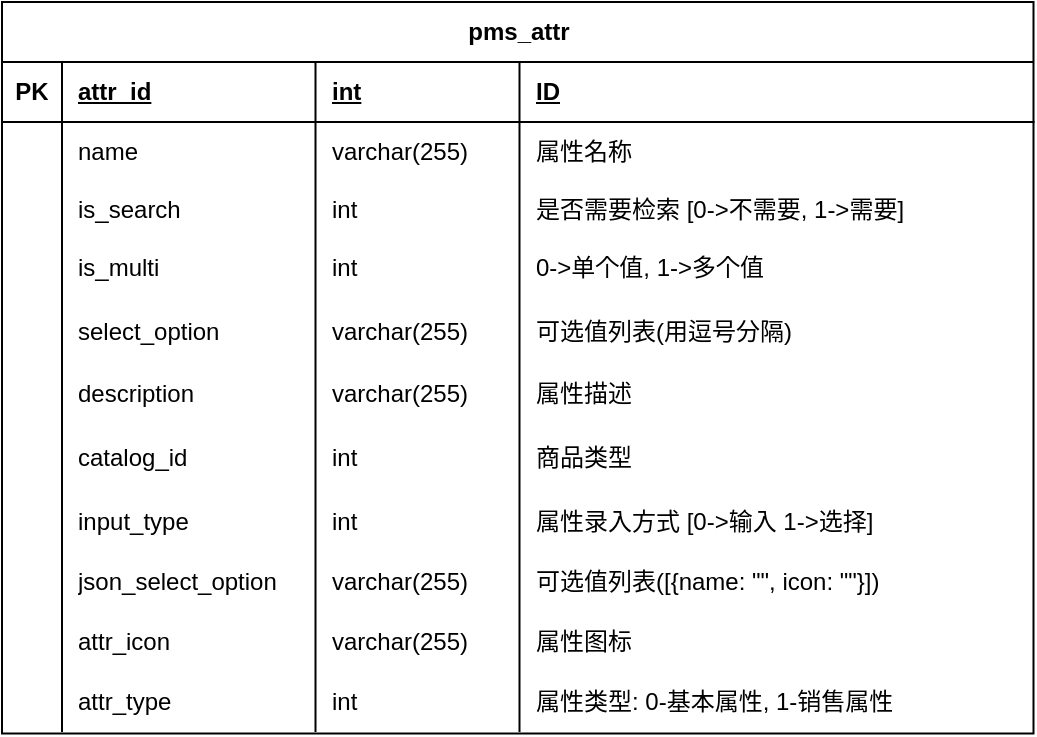 <mxfile version="21.0.2" type="github">
  <diagram name="第 1 页" id="X2mEdy_OHcw_rc2XmQ94">
    <mxGraphModel dx="1706" dy="659" grid="0" gridSize="10" guides="1" tooltips="1" connect="1" arrows="1" fold="1" page="0" pageScale="1" pageWidth="827" pageHeight="1169" math="0" shadow="0">
      <root>
        <mxCell id="0" />
        <mxCell id="1" parent="0" />
        <mxCell id="qGVZrhXWKXsiUxbQDohF-6" value="pms_attr" style="shape=table;startSize=30;container=1;collapsible=1;childLayout=tableLayout;fixedRows=1;rowLines=0;fontStyle=1;align=center;resizeLast=1;html=1;" parent="1" vertex="1">
          <mxGeometry x="-13" y="269" width="515.75" height="365.75" as="geometry" />
        </mxCell>
        <mxCell id="qGVZrhXWKXsiUxbQDohF-7" value="" style="shape=tableRow;horizontal=0;startSize=0;swimlaneHead=0;swimlaneBody=0;fillColor=none;collapsible=0;dropTarget=0;points=[[0,0.5],[1,0.5]];portConstraint=eastwest;top=0;left=0;right=0;bottom=1;" parent="qGVZrhXWKXsiUxbQDohF-6" vertex="1">
          <mxGeometry y="30" width="515.75" height="30" as="geometry" />
        </mxCell>
        <mxCell id="qGVZrhXWKXsiUxbQDohF-8" value="PK" style="shape=partialRectangle;connectable=0;fillColor=none;top=0;left=0;bottom=0;right=0;fontStyle=1;overflow=hidden;whiteSpace=wrap;html=1;" parent="qGVZrhXWKXsiUxbQDohF-7" vertex="1">
          <mxGeometry width="30" height="30" as="geometry">
            <mxRectangle width="30" height="30" as="alternateBounds" />
          </mxGeometry>
        </mxCell>
        <mxCell id="qGVZrhXWKXsiUxbQDohF-9" value="attr_id" style="shape=partialRectangle;connectable=0;fillColor=none;top=0;left=0;bottom=0;right=0;align=left;spacingLeft=6;fontStyle=5;overflow=hidden;whiteSpace=wrap;html=1;" parent="qGVZrhXWKXsiUxbQDohF-7" vertex="1">
          <mxGeometry x="30" width="126.75" height="30" as="geometry">
            <mxRectangle width="126.75" height="30" as="alternateBounds" />
          </mxGeometry>
        </mxCell>
        <mxCell id="bfDcChDy86txORG4qExb-5" value="int" style="shape=partialRectangle;connectable=0;fillColor=none;top=0;left=0;bottom=0;right=0;align=left;spacingLeft=6;fontStyle=5;overflow=hidden;whiteSpace=wrap;html=1;" vertex="1" parent="qGVZrhXWKXsiUxbQDohF-7">
          <mxGeometry x="156.75" width="102" height="30" as="geometry">
            <mxRectangle width="102" height="30" as="alternateBounds" />
          </mxGeometry>
        </mxCell>
        <mxCell id="bfDcChDy86txORG4qExb-1" value="ID" style="shape=partialRectangle;connectable=0;fillColor=none;top=0;left=0;bottom=0;right=0;align=left;spacingLeft=6;fontStyle=5;overflow=hidden;whiteSpace=wrap;html=1;" vertex="1" parent="qGVZrhXWKXsiUxbQDohF-7">
          <mxGeometry x="258.75" width="257" height="30" as="geometry">
            <mxRectangle width="257" height="30" as="alternateBounds" />
          </mxGeometry>
        </mxCell>
        <mxCell id="qGVZrhXWKXsiUxbQDohF-10" value="" style="shape=tableRow;horizontal=0;startSize=0;swimlaneHead=0;swimlaneBody=0;fillColor=none;collapsible=0;dropTarget=0;points=[[0,0.5],[1,0.5]];portConstraint=eastwest;top=0;left=0;right=0;bottom=0;" parent="qGVZrhXWKXsiUxbQDohF-6" vertex="1">
          <mxGeometry y="60" width="515.75" height="30" as="geometry" />
        </mxCell>
        <mxCell id="qGVZrhXWKXsiUxbQDohF-11" value="" style="shape=partialRectangle;connectable=0;fillColor=none;top=0;left=0;bottom=0;right=0;editable=1;overflow=hidden;whiteSpace=wrap;html=1;" parent="qGVZrhXWKXsiUxbQDohF-10" vertex="1">
          <mxGeometry width="30" height="30" as="geometry">
            <mxRectangle width="30" height="30" as="alternateBounds" />
          </mxGeometry>
        </mxCell>
        <mxCell id="qGVZrhXWKXsiUxbQDohF-12" value="name" style="shape=partialRectangle;connectable=0;fillColor=none;top=0;left=0;bottom=0;right=0;align=left;spacingLeft=6;overflow=hidden;whiteSpace=wrap;html=1;" parent="qGVZrhXWKXsiUxbQDohF-10" vertex="1">
          <mxGeometry x="30" width="126.75" height="30" as="geometry">
            <mxRectangle width="126.75" height="30" as="alternateBounds" />
          </mxGeometry>
        </mxCell>
        <mxCell id="bfDcChDy86txORG4qExb-6" value="varchar(255)" style="shape=partialRectangle;connectable=0;fillColor=none;top=0;left=0;bottom=0;right=0;align=left;spacingLeft=6;overflow=hidden;whiteSpace=wrap;html=1;" vertex="1" parent="qGVZrhXWKXsiUxbQDohF-10">
          <mxGeometry x="156.75" width="102" height="30" as="geometry">
            <mxRectangle width="102" height="30" as="alternateBounds" />
          </mxGeometry>
        </mxCell>
        <mxCell id="bfDcChDy86txORG4qExb-2" value="属性名称" style="shape=partialRectangle;connectable=0;fillColor=none;top=0;left=0;bottom=0;right=0;align=left;spacingLeft=6;overflow=hidden;whiteSpace=wrap;html=1;" vertex="1" parent="qGVZrhXWKXsiUxbQDohF-10">
          <mxGeometry x="258.75" width="257" height="30" as="geometry">
            <mxRectangle width="257" height="30" as="alternateBounds" />
          </mxGeometry>
        </mxCell>
        <mxCell id="qGVZrhXWKXsiUxbQDohF-13" value="" style="shape=tableRow;horizontal=0;startSize=0;swimlaneHead=0;swimlaneBody=0;fillColor=none;collapsible=0;dropTarget=0;points=[[0,0.5],[1,0.5]];portConstraint=eastwest;top=0;left=0;right=0;bottom=0;" parent="qGVZrhXWKXsiUxbQDohF-6" vertex="1">
          <mxGeometry y="90" width="515.75" height="28" as="geometry" />
        </mxCell>
        <mxCell id="qGVZrhXWKXsiUxbQDohF-14" value="" style="shape=partialRectangle;connectable=0;fillColor=none;top=0;left=0;bottom=0;right=0;editable=1;overflow=hidden;whiteSpace=wrap;html=1;" parent="qGVZrhXWKXsiUxbQDohF-13" vertex="1">
          <mxGeometry width="30" height="28" as="geometry">
            <mxRectangle width="30" height="28" as="alternateBounds" />
          </mxGeometry>
        </mxCell>
        <mxCell id="qGVZrhXWKXsiUxbQDohF-15" value="is_search" style="shape=partialRectangle;connectable=0;fillColor=none;top=0;left=0;bottom=0;right=0;align=left;spacingLeft=6;overflow=hidden;whiteSpace=wrap;html=1;" parent="qGVZrhXWKXsiUxbQDohF-13" vertex="1">
          <mxGeometry x="30" width="126.75" height="28" as="geometry">
            <mxRectangle width="126.75" height="28" as="alternateBounds" />
          </mxGeometry>
        </mxCell>
        <mxCell id="bfDcChDy86txORG4qExb-7" value="int" style="shape=partialRectangle;connectable=0;fillColor=none;top=0;left=0;bottom=0;right=0;align=left;spacingLeft=6;overflow=hidden;whiteSpace=wrap;html=1;" vertex="1" parent="qGVZrhXWKXsiUxbQDohF-13">
          <mxGeometry x="156.75" width="102" height="28" as="geometry">
            <mxRectangle width="102" height="28" as="alternateBounds" />
          </mxGeometry>
        </mxCell>
        <mxCell id="bfDcChDy86txORG4qExb-3" value="是否需要检索 [0-&amp;gt;不需要, 1-&amp;gt;需要]" style="shape=partialRectangle;connectable=0;fillColor=none;top=0;left=0;bottom=0;right=0;align=left;spacingLeft=6;overflow=hidden;whiteSpace=wrap;html=1;" vertex="1" parent="qGVZrhXWKXsiUxbQDohF-13">
          <mxGeometry x="258.75" width="257" height="28" as="geometry">
            <mxRectangle width="257" height="28" as="alternateBounds" />
          </mxGeometry>
        </mxCell>
        <mxCell id="qGVZrhXWKXsiUxbQDohF-16" value="" style="shape=tableRow;horizontal=0;startSize=0;swimlaneHead=0;swimlaneBody=0;fillColor=none;collapsible=0;dropTarget=0;points=[[0,0.5],[1,0.5]];portConstraint=eastwest;top=0;left=0;right=0;bottom=0;" parent="qGVZrhXWKXsiUxbQDohF-6" vertex="1">
          <mxGeometry y="118" width="515.75" height="30" as="geometry" />
        </mxCell>
        <mxCell id="qGVZrhXWKXsiUxbQDohF-17" value="" style="shape=partialRectangle;connectable=0;fillColor=none;top=0;left=0;bottom=0;right=0;editable=1;overflow=hidden;whiteSpace=wrap;html=1;" parent="qGVZrhXWKXsiUxbQDohF-16" vertex="1">
          <mxGeometry width="30" height="30" as="geometry">
            <mxRectangle width="30" height="30" as="alternateBounds" />
          </mxGeometry>
        </mxCell>
        <mxCell id="qGVZrhXWKXsiUxbQDohF-18" value="is_multi" style="shape=partialRectangle;connectable=0;fillColor=none;top=0;left=0;bottom=0;right=0;align=left;spacingLeft=6;overflow=hidden;whiteSpace=wrap;html=1;" parent="qGVZrhXWKXsiUxbQDohF-16" vertex="1">
          <mxGeometry x="30" width="126.75" height="30" as="geometry">
            <mxRectangle width="126.75" height="30" as="alternateBounds" />
          </mxGeometry>
        </mxCell>
        <mxCell id="bfDcChDy86txORG4qExb-8" value="int" style="shape=partialRectangle;connectable=0;fillColor=none;top=0;left=0;bottom=0;right=0;align=left;spacingLeft=6;overflow=hidden;whiteSpace=wrap;html=1;" vertex="1" parent="qGVZrhXWKXsiUxbQDohF-16">
          <mxGeometry x="156.75" width="102" height="30" as="geometry">
            <mxRectangle width="102" height="30" as="alternateBounds" />
          </mxGeometry>
        </mxCell>
        <mxCell id="bfDcChDy86txORG4qExb-4" value="0-&amp;gt;单个值, 1-&amp;gt;多个值" style="shape=partialRectangle;connectable=0;fillColor=none;top=0;left=0;bottom=0;right=0;align=left;spacingLeft=6;overflow=hidden;whiteSpace=wrap;html=1;" vertex="1" parent="qGVZrhXWKXsiUxbQDohF-16">
          <mxGeometry x="258.75" width="257" height="30" as="geometry">
            <mxRectangle width="257" height="30" as="alternateBounds" />
          </mxGeometry>
        </mxCell>
        <mxCell id="bfDcChDy86txORG4qExb-9" style="shape=tableRow;horizontal=0;startSize=0;swimlaneHead=0;swimlaneBody=0;fillColor=none;collapsible=0;dropTarget=0;points=[[0,0.5],[1,0.5]];portConstraint=eastwest;top=0;left=0;right=0;bottom=0;" vertex="1" parent="qGVZrhXWKXsiUxbQDohF-6">
          <mxGeometry y="148" width="515.75" height="33" as="geometry" />
        </mxCell>
        <mxCell id="bfDcChDy86txORG4qExb-10" style="shape=partialRectangle;connectable=0;fillColor=none;top=0;left=0;bottom=0;right=0;editable=1;overflow=hidden;whiteSpace=wrap;html=1;" vertex="1" parent="bfDcChDy86txORG4qExb-9">
          <mxGeometry width="30" height="33" as="geometry">
            <mxRectangle width="30" height="33" as="alternateBounds" />
          </mxGeometry>
        </mxCell>
        <mxCell id="bfDcChDy86txORG4qExb-11" value="select_option" style="shape=partialRectangle;connectable=0;fillColor=none;top=0;left=0;bottom=0;right=0;align=left;spacingLeft=6;overflow=hidden;whiteSpace=wrap;html=1;" vertex="1" parent="bfDcChDy86txORG4qExb-9">
          <mxGeometry x="30" width="126.75" height="33" as="geometry">
            <mxRectangle width="126.75" height="33" as="alternateBounds" />
          </mxGeometry>
        </mxCell>
        <mxCell id="bfDcChDy86txORG4qExb-12" value="varchar(255)" style="shape=partialRectangle;connectable=0;fillColor=none;top=0;left=0;bottom=0;right=0;align=left;spacingLeft=6;overflow=hidden;whiteSpace=wrap;html=1;" vertex="1" parent="bfDcChDy86txORG4qExb-9">
          <mxGeometry x="156.75" width="102" height="33" as="geometry">
            <mxRectangle width="102" height="33" as="alternateBounds" />
          </mxGeometry>
        </mxCell>
        <mxCell id="bfDcChDy86txORG4qExb-13" value="可选值列表(用逗号分隔)" style="shape=partialRectangle;connectable=0;fillColor=none;top=0;left=0;bottom=0;right=0;align=left;spacingLeft=6;overflow=hidden;whiteSpace=wrap;html=1;" vertex="1" parent="bfDcChDy86txORG4qExb-9">
          <mxGeometry x="258.75" width="257" height="33" as="geometry">
            <mxRectangle width="257" height="33" as="alternateBounds" />
          </mxGeometry>
        </mxCell>
        <mxCell id="bfDcChDy86txORG4qExb-14" style="shape=tableRow;horizontal=0;startSize=0;swimlaneHead=0;swimlaneBody=0;fillColor=none;collapsible=0;dropTarget=0;points=[[0,0.5],[1,0.5]];portConstraint=eastwest;top=0;left=0;right=0;bottom=0;" vertex="1" parent="qGVZrhXWKXsiUxbQDohF-6">
          <mxGeometry y="181" width="515.75" height="30" as="geometry" />
        </mxCell>
        <mxCell id="bfDcChDy86txORG4qExb-15" style="shape=partialRectangle;connectable=0;fillColor=none;top=0;left=0;bottom=0;right=0;editable=1;overflow=hidden;whiteSpace=wrap;html=1;" vertex="1" parent="bfDcChDy86txORG4qExb-14">
          <mxGeometry width="30" height="30" as="geometry">
            <mxRectangle width="30" height="30" as="alternateBounds" />
          </mxGeometry>
        </mxCell>
        <mxCell id="bfDcChDy86txORG4qExb-16" value="description" style="shape=partialRectangle;connectable=0;fillColor=none;top=0;left=0;bottom=0;right=0;align=left;spacingLeft=6;overflow=hidden;whiteSpace=wrap;html=1;" vertex="1" parent="bfDcChDy86txORG4qExb-14">
          <mxGeometry x="30" width="126.75" height="30" as="geometry">
            <mxRectangle width="126.75" height="30" as="alternateBounds" />
          </mxGeometry>
        </mxCell>
        <mxCell id="bfDcChDy86txORG4qExb-17" value="varchar(255)" style="shape=partialRectangle;connectable=0;fillColor=none;top=0;left=0;bottom=0;right=0;align=left;spacingLeft=6;overflow=hidden;whiteSpace=wrap;html=1;" vertex="1" parent="bfDcChDy86txORG4qExb-14">
          <mxGeometry x="156.75" width="102" height="30" as="geometry">
            <mxRectangle width="102" height="30" as="alternateBounds" />
          </mxGeometry>
        </mxCell>
        <mxCell id="bfDcChDy86txORG4qExb-18" value="属性描述" style="shape=partialRectangle;connectable=0;fillColor=none;top=0;left=0;bottom=0;right=0;align=left;spacingLeft=6;overflow=hidden;whiteSpace=wrap;html=1;" vertex="1" parent="bfDcChDy86txORG4qExb-14">
          <mxGeometry x="258.75" width="257" height="30" as="geometry">
            <mxRectangle width="257" height="30" as="alternateBounds" />
          </mxGeometry>
        </mxCell>
        <mxCell id="bfDcChDy86txORG4qExb-19" style="shape=tableRow;horizontal=0;startSize=0;swimlaneHead=0;swimlaneBody=0;fillColor=none;collapsible=0;dropTarget=0;points=[[0,0.5],[1,0.5]];portConstraint=eastwest;top=0;left=0;right=0;bottom=0;" vertex="1" parent="qGVZrhXWKXsiUxbQDohF-6">
          <mxGeometry y="211" width="515.75" height="34" as="geometry" />
        </mxCell>
        <mxCell id="bfDcChDy86txORG4qExb-20" style="shape=partialRectangle;connectable=0;fillColor=none;top=0;left=0;bottom=0;right=0;editable=1;overflow=hidden;whiteSpace=wrap;html=1;" vertex="1" parent="bfDcChDy86txORG4qExb-19">
          <mxGeometry width="30" height="34" as="geometry">
            <mxRectangle width="30" height="34" as="alternateBounds" />
          </mxGeometry>
        </mxCell>
        <mxCell id="bfDcChDy86txORG4qExb-21" value="catalog_id" style="shape=partialRectangle;connectable=0;fillColor=none;top=0;left=0;bottom=0;right=0;align=left;spacingLeft=6;overflow=hidden;whiteSpace=wrap;html=1;" vertex="1" parent="bfDcChDy86txORG4qExb-19">
          <mxGeometry x="30" width="126.75" height="34" as="geometry">
            <mxRectangle width="126.75" height="34" as="alternateBounds" />
          </mxGeometry>
        </mxCell>
        <mxCell id="bfDcChDy86txORG4qExb-22" value="int" style="shape=partialRectangle;connectable=0;fillColor=none;top=0;left=0;bottom=0;right=0;align=left;spacingLeft=6;overflow=hidden;whiteSpace=wrap;html=1;" vertex="1" parent="bfDcChDy86txORG4qExb-19">
          <mxGeometry x="156.75" width="102" height="34" as="geometry">
            <mxRectangle width="102" height="34" as="alternateBounds" />
          </mxGeometry>
        </mxCell>
        <mxCell id="bfDcChDy86txORG4qExb-23" value="商品类型" style="shape=partialRectangle;connectable=0;fillColor=none;top=0;left=0;bottom=0;right=0;align=left;spacingLeft=6;overflow=hidden;whiteSpace=wrap;html=1;" vertex="1" parent="bfDcChDy86txORG4qExb-19">
          <mxGeometry x="258.75" width="257" height="34" as="geometry">
            <mxRectangle width="257" height="34" as="alternateBounds" />
          </mxGeometry>
        </mxCell>
        <mxCell id="bfDcChDy86txORG4qExb-24" style="shape=tableRow;horizontal=0;startSize=0;swimlaneHead=0;swimlaneBody=0;fillColor=none;collapsible=0;dropTarget=0;points=[[0,0.5],[1,0.5]];portConstraint=eastwest;top=0;left=0;right=0;bottom=0;" vertex="1" parent="qGVZrhXWKXsiUxbQDohF-6">
          <mxGeometry y="245" width="515.75" height="30" as="geometry" />
        </mxCell>
        <mxCell id="bfDcChDy86txORG4qExb-25" style="shape=partialRectangle;connectable=0;fillColor=none;top=0;left=0;bottom=0;right=0;editable=1;overflow=hidden;whiteSpace=wrap;html=1;" vertex="1" parent="bfDcChDy86txORG4qExb-24">
          <mxGeometry width="30" height="30" as="geometry">
            <mxRectangle width="30" height="30" as="alternateBounds" />
          </mxGeometry>
        </mxCell>
        <mxCell id="bfDcChDy86txORG4qExb-26" value="input_type" style="shape=partialRectangle;connectable=0;fillColor=none;top=0;left=0;bottom=0;right=0;align=left;spacingLeft=6;overflow=hidden;whiteSpace=wrap;html=1;" vertex="1" parent="bfDcChDy86txORG4qExb-24">
          <mxGeometry x="30" width="126.75" height="30" as="geometry">
            <mxRectangle width="126.75" height="30" as="alternateBounds" />
          </mxGeometry>
        </mxCell>
        <mxCell id="bfDcChDy86txORG4qExb-27" value="int" style="shape=partialRectangle;connectable=0;fillColor=none;top=0;left=0;bottom=0;right=0;align=left;spacingLeft=6;overflow=hidden;whiteSpace=wrap;html=1;" vertex="1" parent="bfDcChDy86txORG4qExb-24">
          <mxGeometry x="156.75" width="102" height="30" as="geometry">
            <mxRectangle width="102" height="30" as="alternateBounds" />
          </mxGeometry>
        </mxCell>
        <mxCell id="bfDcChDy86txORG4qExb-28" value="属性录入方式 [0-&amp;gt;输入 1-&amp;gt;选择]" style="shape=partialRectangle;connectable=0;fillColor=none;top=0;left=0;bottom=0;right=0;align=left;spacingLeft=6;overflow=hidden;whiteSpace=wrap;html=1;" vertex="1" parent="bfDcChDy86txORG4qExb-24">
          <mxGeometry x="258.75" width="257" height="30" as="geometry">
            <mxRectangle width="257" height="30" as="alternateBounds" />
          </mxGeometry>
        </mxCell>
        <mxCell id="bfDcChDy86txORG4qExb-40" style="shape=tableRow;horizontal=0;startSize=0;swimlaneHead=0;swimlaneBody=0;fillColor=none;collapsible=0;dropTarget=0;points=[[0,0.5],[1,0.5]];portConstraint=eastwest;top=0;left=0;right=0;bottom=0;" vertex="1" parent="qGVZrhXWKXsiUxbQDohF-6">
          <mxGeometry y="275" width="515.75" height="30" as="geometry" />
        </mxCell>
        <mxCell id="bfDcChDy86txORG4qExb-41" style="shape=partialRectangle;connectable=0;fillColor=none;top=0;left=0;bottom=0;right=0;editable=1;overflow=hidden;whiteSpace=wrap;html=1;" vertex="1" parent="bfDcChDy86txORG4qExb-40">
          <mxGeometry width="30" height="30" as="geometry">
            <mxRectangle width="30" height="30" as="alternateBounds" />
          </mxGeometry>
        </mxCell>
        <mxCell id="bfDcChDy86txORG4qExb-42" value="json_select_option" style="shape=partialRectangle;connectable=0;fillColor=none;top=0;left=0;bottom=0;right=0;align=left;spacingLeft=6;overflow=hidden;whiteSpace=wrap;html=1;" vertex="1" parent="bfDcChDy86txORG4qExb-40">
          <mxGeometry x="30" width="126.75" height="30" as="geometry">
            <mxRectangle width="126.75" height="30" as="alternateBounds" />
          </mxGeometry>
        </mxCell>
        <mxCell id="bfDcChDy86txORG4qExb-43" value="varchar(255)" style="shape=partialRectangle;connectable=0;fillColor=none;top=0;left=0;bottom=0;right=0;align=left;spacingLeft=6;overflow=hidden;whiteSpace=wrap;html=1;" vertex="1" parent="bfDcChDy86txORG4qExb-40">
          <mxGeometry x="156.75" width="102" height="30" as="geometry">
            <mxRectangle width="102" height="30" as="alternateBounds" />
          </mxGeometry>
        </mxCell>
        <mxCell id="bfDcChDy86txORG4qExb-44" value="可选值列表([{name: &quot;&quot;, icon: &quot;&quot;}])" style="shape=partialRectangle;connectable=0;fillColor=none;top=0;left=0;bottom=0;right=0;align=left;spacingLeft=6;overflow=hidden;whiteSpace=wrap;html=1;" vertex="1" parent="bfDcChDy86txORG4qExb-40">
          <mxGeometry x="258.75" width="257" height="30" as="geometry">
            <mxRectangle width="257" height="30" as="alternateBounds" />
          </mxGeometry>
        </mxCell>
        <mxCell id="bfDcChDy86txORG4qExb-35" style="shape=tableRow;horizontal=0;startSize=0;swimlaneHead=0;swimlaneBody=0;fillColor=none;collapsible=0;dropTarget=0;points=[[0,0.5],[1,0.5]];portConstraint=eastwest;top=0;left=0;right=0;bottom=0;" vertex="1" parent="qGVZrhXWKXsiUxbQDohF-6">
          <mxGeometry y="305" width="515.75" height="30" as="geometry" />
        </mxCell>
        <mxCell id="bfDcChDy86txORG4qExb-36" style="shape=partialRectangle;connectable=0;fillColor=none;top=0;left=0;bottom=0;right=0;editable=1;overflow=hidden;whiteSpace=wrap;html=1;" vertex="1" parent="bfDcChDy86txORG4qExb-35">
          <mxGeometry width="30" height="30" as="geometry">
            <mxRectangle width="30" height="30" as="alternateBounds" />
          </mxGeometry>
        </mxCell>
        <mxCell id="bfDcChDy86txORG4qExb-37" value="attr_icon" style="shape=partialRectangle;connectable=0;fillColor=none;top=0;left=0;bottom=0;right=0;align=left;spacingLeft=6;overflow=hidden;whiteSpace=wrap;html=1;" vertex="1" parent="bfDcChDy86txORG4qExb-35">
          <mxGeometry x="30" width="126.75" height="30" as="geometry">
            <mxRectangle width="126.75" height="30" as="alternateBounds" />
          </mxGeometry>
        </mxCell>
        <mxCell id="bfDcChDy86txORG4qExb-38" value="varchar(255)" style="shape=partialRectangle;connectable=0;fillColor=none;top=0;left=0;bottom=0;right=0;align=left;spacingLeft=6;overflow=hidden;whiteSpace=wrap;html=1;" vertex="1" parent="bfDcChDy86txORG4qExb-35">
          <mxGeometry x="156.75" width="102" height="30" as="geometry">
            <mxRectangle width="102" height="30" as="alternateBounds" />
          </mxGeometry>
        </mxCell>
        <mxCell id="bfDcChDy86txORG4qExb-39" value="属性图标" style="shape=partialRectangle;connectable=0;fillColor=none;top=0;left=0;bottom=0;right=0;align=left;spacingLeft=6;overflow=hidden;whiteSpace=wrap;html=1;" vertex="1" parent="bfDcChDy86txORG4qExb-35">
          <mxGeometry x="258.75" width="257" height="30" as="geometry">
            <mxRectangle width="257" height="30" as="alternateBounds" />
          </mxGeometry>
        </mxCell>
        <mxCell id="bfDcChDy86txORG4qExb-30" style="shape=tableRow;horizontal=0;startSize=0;swimlaneHead=0;swimlaneBody=0;fillColor=none;collapsible=0;dropTarget=0;points=[[0,0.5],[1,0.5]];portConstraint=eastwest;top=0;left=0;right=0;bottom=0;" vertex="1" parent="qGVZrhXWKXsiUxbQDohF-6">
          <mxGeometry y="335" width="515.75" height="30" as="geometry" />
        </mxCell>
        <mxCell id="bfDcChDy86txORG4qExb-31" style="shape=partialRectangle;connectable=0;fillColor=none;top=0;left=0;bottom=0;right=0;editable=1;overflow=hidden;whiteSpace=wrap;html=1;" vertex="1" parent="bfDcChDy86txORG4qExb-30">
          <mxGeometry width="30" height="30" as="geometry">
            <mxRectangle width="30" height="30" as="alternateBounds" />
          </mxGeometry>
        </mxCell>
        <mxCell id="bfDcChDy86txORG4qExb-32" value="attr_type" style="shape=partialRectangle;connectable=0;fillColor=none;top=0;left=0;bottom=0;right=0;align=left;spacingLeft=6;overflow=hidden;whiteSpace=wrap;html=1;" vertex="1" parent="bfDcChDy86txORG4qExb-30">
          <mxGeometry x="30" width="126.75" height="30" as="geometry">
            <mxRectangle width="126.75" height="30" as="alternateBounds" />
          </mxGeometry>
        </mxCell>
        <mxCell id="bfDcChDy86txORG4qExb-33" value="int" style="shape=partialRectangle;connectable=0;fillColor=none;top=0;left=0;bottom=0;right=0;align=left;spacingLeft=6;overflow=hidden;whiteSpace=wrap;html=1;" vertex="1" parent="bfDcChDy86txORG4qExb-30">
          <mxGeometry x="156.75" width="102" height="30" as="geometry">
            <mxRectangle width="102" height="30" as="alternateBounds" />
          </mxGeometry>
        </mxCell>
        <mxCell id="bfDcChDy86txORG4qExb-34" value="属性类型: 0-基本属性, 1-销售属性" style="shape=partialRectangle;connectable=0;fillColor=none;top=0;left=0;bottom=0;right=0;align=left;spacingLeft=6;overflow=hidden;whiteSpace=wrap;html=1;" vertex="1" parent="bfDcChDy86txORG4qExb-30">
          <mxGeometry x="258.75" width="257" height="30" as="geometry">
            <mxRectangle width="257" height="30" as="alternateBounds" />
          </mxGeometry>
        </mxCell>
      </root>
    </mxGraphModel>
  </diagram>
</mxfile>
